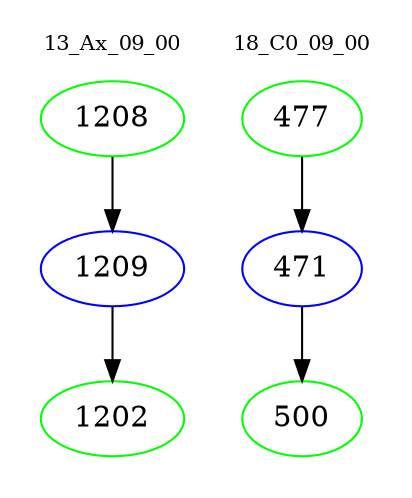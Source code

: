 digraph{
subgraph cluster_0 {
color = white
label = "13_Ax_09_00";
fontsize=10;
T0_1208 [label="1208", color="green"]
T0_1208 -> T0_1209 [color="black"]
T0_1209 [label="1209", color="blue"]
T0_1209 -> T0_1202 [color="black"]
T0_1202 [label="1202", color="green"]
}
subgraph cluster_1 {
color = white
label = "18_C0_09_00";
fontsize=10;
T1_477 [label="477", color="green"]
T1_477 -> T1_471 [color="black"]
T1_471 [label="471", color="blue"]
T1_471 -> T1_500 [color="black"]
T1_500 [label="500", color="green"]
}
}
